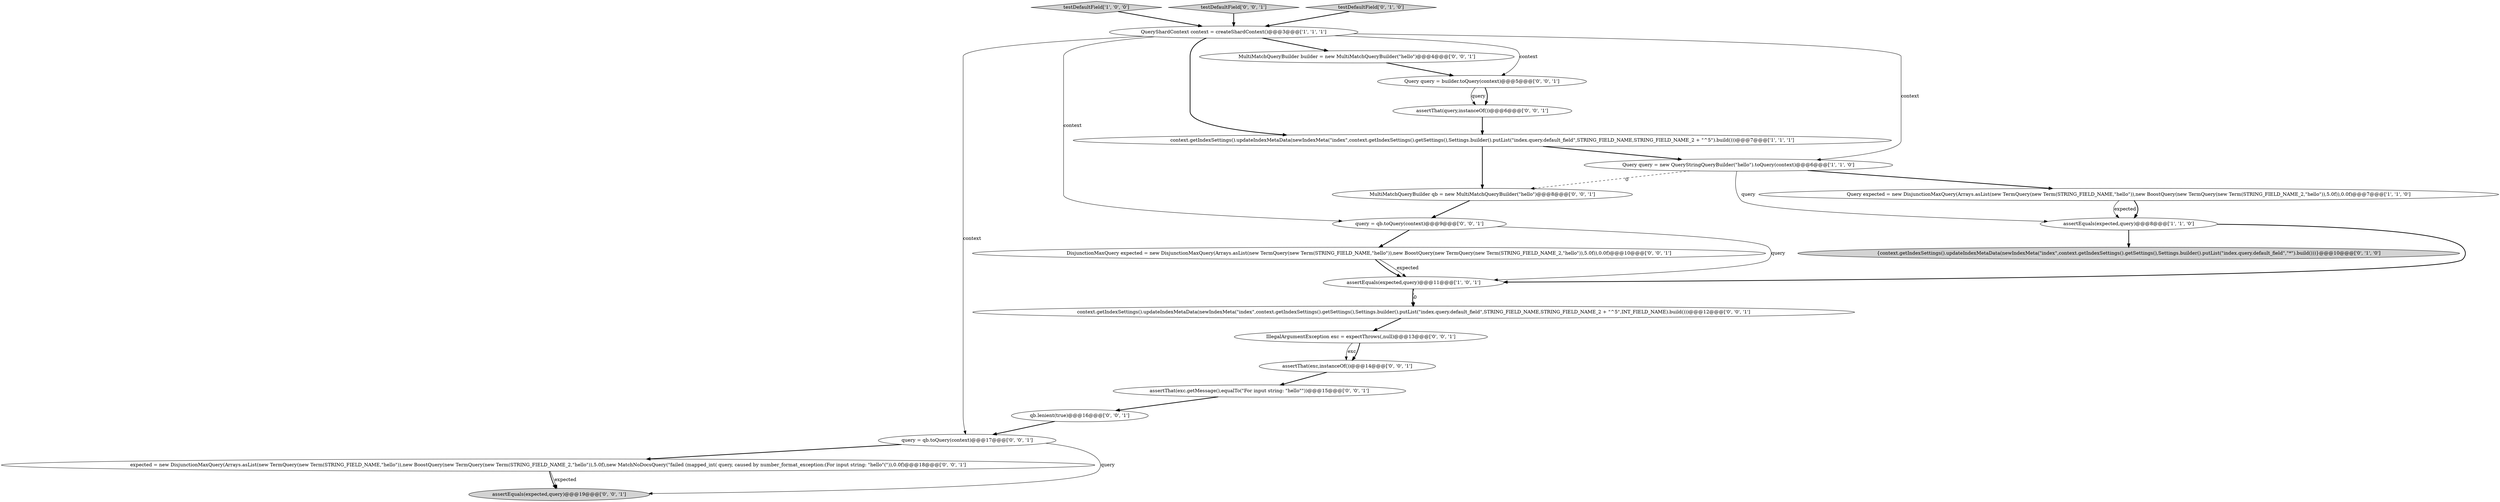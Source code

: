 digraph {
1 [style = filled, label = "testDefaultField['1', '0', '0']", fillcolor = lightgray, shape = diamond image = "AAA0AAABBB1BBB"];
11 [style = filled, label = "IllegalArgumentException exc = expectThrows(,null)@@@13@@@['0', '0', '1']", fillcolor = white, shape = ellipse image = "AAA0AAABBB3BBB"];
0 [style = filled, label = "Query query = new QueryStringQueryBuilder(\"hello\").toQuery(context)@@@6@@@['1', '1', '0']", fillcolor = white, shape = ellipse image = "AAA0AAABBB1BBB"];
13 [style = filled, label = "query = qb.toQuery(context)@@@17@@@['0', '0', '1']", fillcolor = white, shape = ellipse image = "AAA0AAABBB3BBB"];
17 [style = filled, label = "query = qb.toQuery(context)@@@9@@@['0', '0', '1']", fillcolor = white, shape = ellipse image = "AAA0AAABBB3BBB"];
6 [style = filled, label = "QueryShardContext context = createShardContext()@@@3@@@['1', '1', '1']", fillcolor = white, shape = ellipse image = "AAA0AAABBB1BBB"];
21 [style = filled, label = "Query query = builder.toQuery(context)@@@5@@@['0', '0', '1']", fillcolor = white, shape = ellipse image = "AAA0AAABBB3BBB"];
9 [style = filled, label = "testDefaultField['0', '0', '1']", fillcolor = lightgray, shape = diamond image = "AAA0AAABBB3BBB"];
10 [style = filled, label = "assertThat(exc,instanceOf())@@@14@@@['0', '0', '1']", fillcolor = white, shape = ellipse image = "AAA0AAABBB3BBB"];
4 [style = filled, label = "context.getIndexSettings().updateIndexMetaData(newIndexMeta(\"index\",context.getIndexSettings().getSettings(),Settings.builder().putList(\"index.query.default_field\",STRING_FIELD_NAME,STRING_FIELD_NAME_2 + \"^5\").build()))@@@7@@@['1', '1', '1']", fillcolor = white, shape = ellipse image = "AAA0AAABBB1BBB"];
15 [style = filled, label = "expected = new DisjunctionMaxQuery(Arrays.asList(new TermQuery(new Term(STRING_FIELD_NAME,\"hello\")),new BoostQuery(new TermQuery(new Term(STRING_FIELD_NAME_2,\"hello\")),5.0f),new MatchNoDocsQuery(\"failed (mapped_int( query, caused by number_format_exception:(For input string: \"hello\"(\")),0.0f)@@@18@@@['0', '0', '1']", fillcolor = white, shape = ellipse image = "AAA0AAABBB3BBB"];
12 [style = filled, label = "MultiMatchQueryBuilder qb = new MultiMatchQueryBuilder(\"hello\")@@@8@@@['0', '0', '1']", fillcolor = white, shape = ellipse image = "AAA0AAABBB3BBB"];
8 [style = filled, label = "testDefaultField['0', '1', '0']", fillcolor = lightgray, shape = diamond image = "AAA0AAABBB2BBB"];
2 [style = filled, label = "assertEquals(expected,query)@@@8@@@['1', '1', '0']", fillcolor = white, shape = ellipse image = "AAA0AAABBB1BBB"];
16 [style = filled, label = "assertThat(query,instanceOf())@@@6@@@['0', '0', '1']", fillcolor = white, shape = ellipse image = "AAA0AAABBB3BBB"];
5 [style = filled, label = "Query expected = new DisjunctionMaxQuery(Arrays.asList(new TermQuery(new Term(STRING_FIELD_NAME,\"hello\")),new BoostQuery(new TermQuery(new Term(STRING_FIELD_NAME_2,\"hello\")),5.0f)),0.0f)@@@7@@@['1', '1', '0']", fillcolor = white, shape = ellipse image = "AAA0AAABBB1BBB"];
19 [style = filled, label = "qb.lenient(true)@@@16@@@['0', '0', '1']", fillcolor = white, shape = ellipse image = "AAA0AAABBB3BBB"];
7 [style = filled, label = "{context.getIndexSettings().updateIndexMetaData(newIndexMeta(\"index\",context.getIndexSettings().getSettings(),Settings.builder().putList(\"index.query.default_field\",\"*\").build()))}@@@10@@@['0', '1', '0']", fillcolor = lightgray, shape = ellipse image = "AAA1AAABBB2BBB"];
3 [style = filled, label = "assertEquals(expected,query)@@@11@@@['1', '0', '1']", fillcolor = white, shape = ellipse image = "AAA0AAABBB1BBB"];
20 [style = filled, label = "assertThat(exc.getMessage(),equalTo(\"For input string: \"hello\"\"))@@@15@@@['0', '0', '1']", fillcolor = white, shape = ellipse image = "AAA0AAABBB3BBB"];
22 [style = filled, label = "assertEquals(expected,query)@@@19@@@['0', '0', '1']", fillcolor = lightgray, shape = ellipse image = "AAA0AAABBB3BBB"];
14 [style = filled, label = "DisjunctionMaxQuery expected = new DisjunctionMaxQuery(Arrays.asList(new TermQuery(new Term(STRING_FIELD_NAME,\"hello\")),new BoostQuery(new TermQuery(new Term(STRING_FIELD_NAME_2,\"hello\")),5.0f)),0.0f)@@@10@@@['0', '0', '1']", fillcolor = white, shape = ellipse image = "AAA0AAABBB3BBB"];
23 [style = filled, label = "MultiMatchQueryBuilder builder = new MultiMatchQueryBuilder(\"hello\")@@@4@@@['0', '0', '1']", fillcolor = white, shape = ellipse image = "AAA0AAABBB3BBB"];
18 [style = filled, label = "context.getIndexSettings().updateIndexMetaData(newIndexMeta(\"index\",context.getIndexSettings().getSettings(),Settings.builder().putList(\"index.query.default_field\",STRING_FIELD_NAME,STRING_FIELD_NAME_2 + \"^5\",INT_FIELD_NAME).build()))@@@12@@@['0', '0', '1']", fillcolor = white, shape = ellipse image = "AAA0AAABBB3BBB"];
5->2 [style = bold, label=""];
5->2 [style = solid, label="expected"];
0->12 [style = dashed, label="0"];
13->22 [style = solid, label="query"];
13->15 [style = bold, label=""];
14->3 [style = bold, label=""];
6->4 [style = bold, label=""];
16->4 [style = bold, label=""];
6->17 [style = solid, label="context"];
2->7 [style = bold, label=""];
11->10 [style = solid, label="exc"];
21->16 [style = bold, label=""];
21->16 [style = solid, label="query"];
17->3 [style = solid, label="query"];
15->22 [style = solid, label="expected"];
0->2 [style = solid, label="query"];
6->13 [style = solid, label="context"];
17->14 [style = bold, label=""];
15->22 [style = bold, label=""];
8->6 [style = bold, label=""];
3->18 [style = bold, label=""];
1->6 [style = bold, label=""];
19->13 [style = bold, label=""];
6->0 [style = solid, label="context"];
20->19 [style = bold, label=""];
2->3 [style = bold, label=""];
9->6 [style = bold, label=""];
23->21 [style = bold, label=""];
14->3 [style = solid, label="expected"];
12->17 [style = bold, label=""];
11->10 [style = bold, label=""];
6->21 [style = solid, label="context"];
4->12 [style = bold, label=""];
3->18 [style = dashed, label="0"];
0->5 [style = bold, label=""];
6->23 [style = bold, label=""];
18->11 [style = bold, label=""];
4->0 [style = bold, label=""];
10->20 [style = bold, label=""];
}
